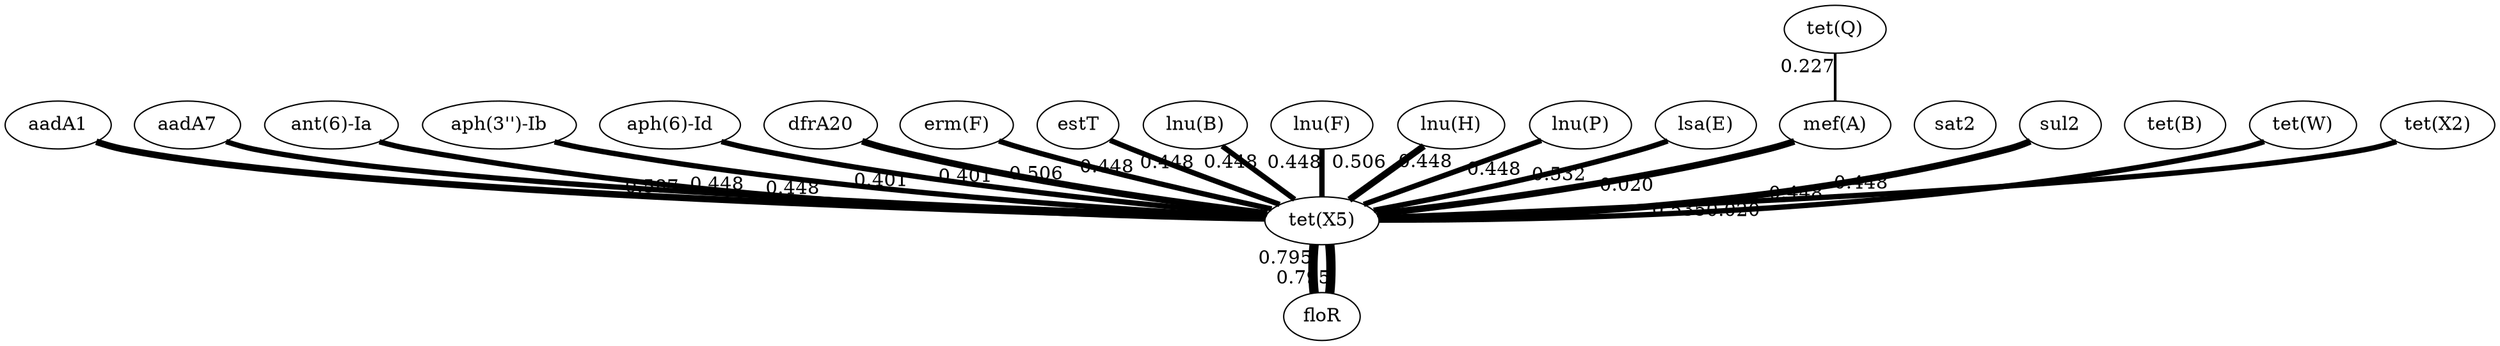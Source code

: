 digraph Maximum_Related_Networks_circo {
	aadA1 -> "tet(X5)" [dir=none penwidth=5 xlabel=0.587]
	aadA7 -> "tet(X5)" [dir=none penwidth=4 xlabel=0.448]
	"ant(6)-Ia" -> "tet(X5)" [dir=none penwidth=4 xlabel=0.448]
	"aph(3'')-Ib" -> "tet(X5)" [dir=none penwidth=4 xlabel=0.401]
	"aph(6)-Id" -> "tet(X5)" [dir=none penwidth=4 xlabel=0.401]
	dfrA20 -> "tet(X5)" [dir=none penwidth=5 xlabel=0.506]
	"erm(F)" -> "tet(X5)" [dir=none penwidth=4 xlabel=0.448]
	estT -> "tet(X5)" [dir=none penwidth=4 xlabel=0.448]
	floR -> "tet(X5)" [dir=none penwidth=7 xlabel=0.795]
	"lnu(B)" -> "tet(X5)" [dir=none penwidth=4 xlabel=0.448]
	"lnu(F)" -> "tet(X5)" [dir=none penwidth=4 xlabel=0.448]
	"lnu(H)" -> "tet(X5)" [dir=none penwidth=5 xlabel=0.506]
	"lnu(P)" -> "tet(X5)" [dir=none penwidth=4 xlabel=0.448]
	"lsa(E)" -> "tet(X5)" [dir=none penwidth=4 xlabel=0.448]
	"mef(A)" -> "tet(X5)" [dir=none penwidth=5 xlabel=0.532]
	sat2 -> "tet(X5)" [dir=none penwidth=0 xlabel=0.020]
	sul2 -> "tet(X5)" [dir=none penwidth=5 xlabel=0.535]
	"tet(B)" -> "tet(X5)" [dir=none penwidth=0 xlabel=0.020]
	"tet(Q)" -> "mef(A)" [dir=none penwidth=2 xlabel=0.227]
	"tet(W)" -> "tet(X5)" [dir=none penwidth=4 xlabel=0.448]
	"tet(X2)" -> "tet(X5)" [dir=none penwidth=4 xlabel=0.448]
	"tet(X5)" -> floR [dir=none penwidth=7 xlabel=0.795]
}
